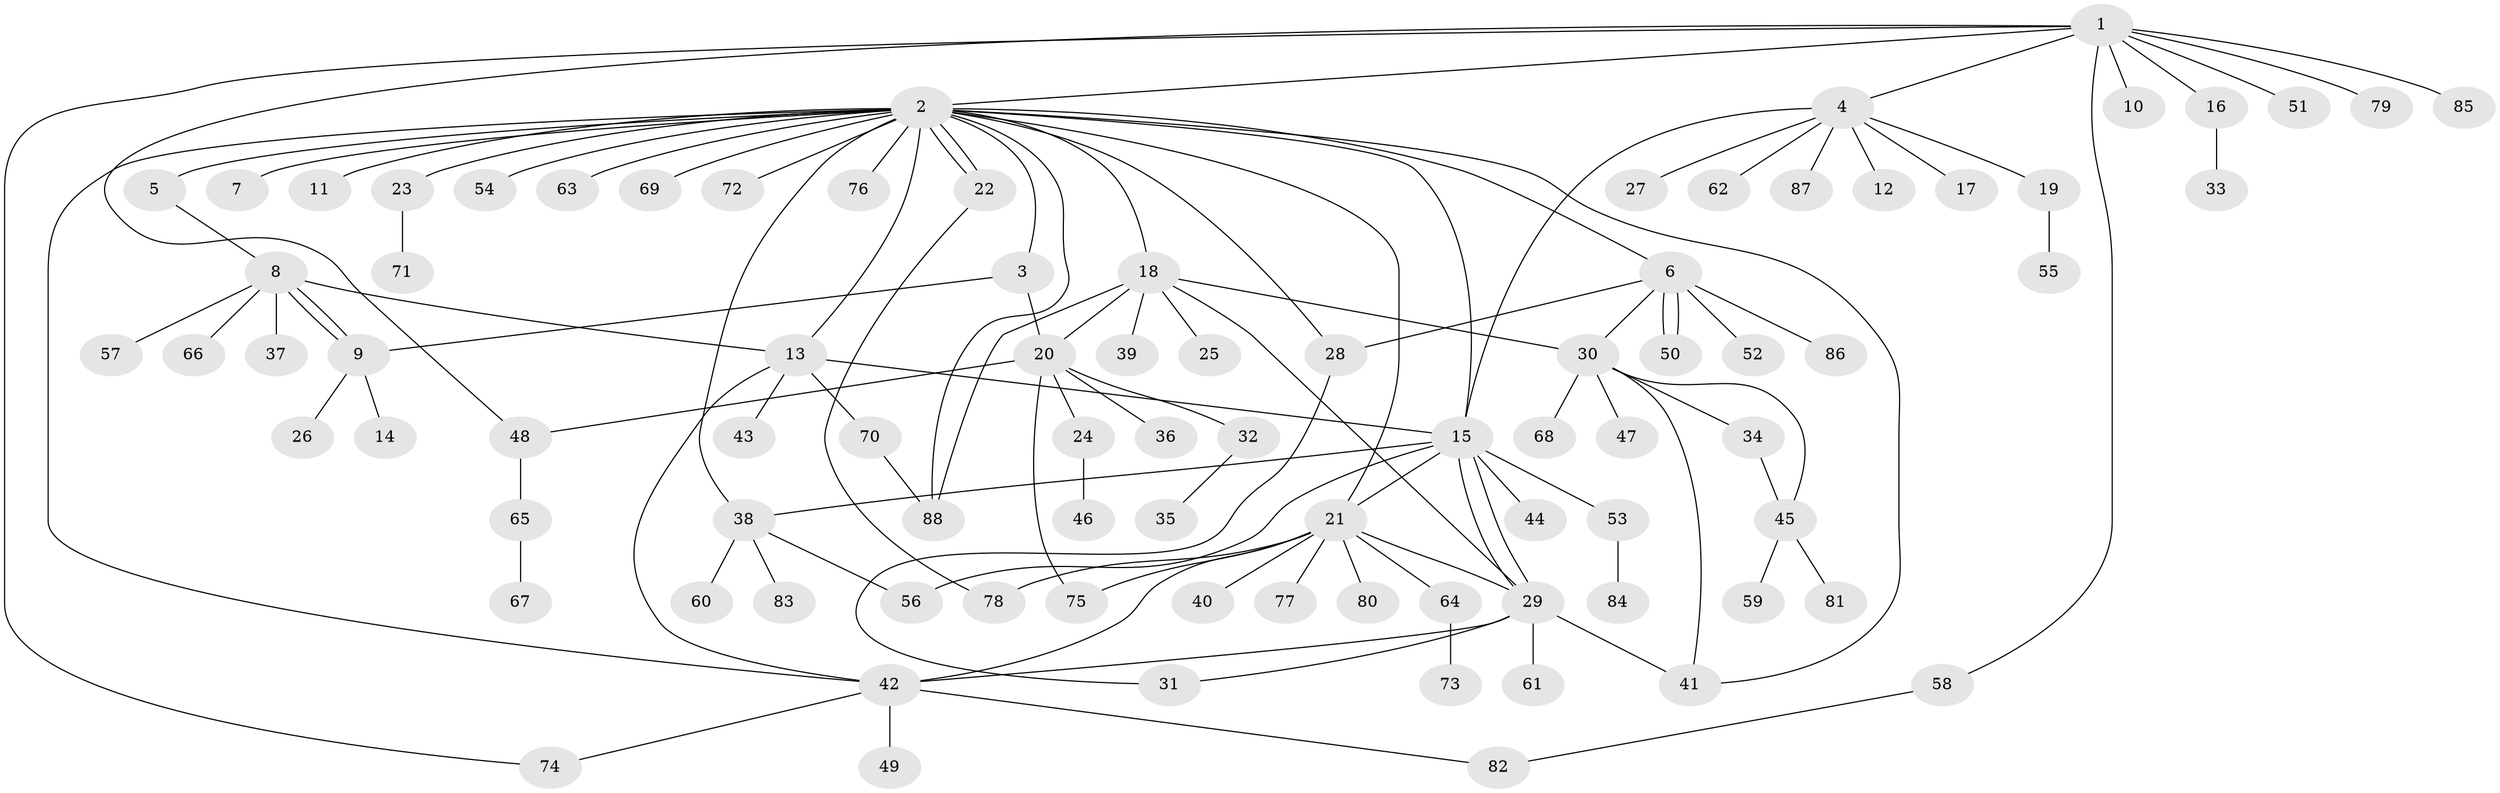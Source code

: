 // Generated by graph-tools (version 1.1) at 2025/35/03/09/25 02:35:33]
// undirected, 88 vertices, 117 edges
graph export_dot {
graph [start="1"]
  node [color=gray90,style=filled];
  1;
  2;
  3;
  4;
  5;
  6;
  7;
  8;
  9;
  10;
  11;
  12;
  13;
  14;
  15;
  16;
  17;
  18;
  19;
  20;
  21;
  22;
  23;
  24;
  25;
  26;
  27;
  28;
  29;
  30;
  31;
  32;
  33;
  34;
  35;
  36;
  37;
  38;
  39;
  40;
  41;
  42;
  43;
  44;
  45;
  46;
  47;
  48;
  49;
  50;
  51;
  52;
  53;
  54;
  55;
  56;
  57;
  58;
  59;
  60;
  61;
  62;
  63;
  64;
  65;
  66;
  67;
  68;
  69;
  70;
  71;
  72;
  73;
  74;
  75;
  76;
  77;
  78;
  79;
  80;
  81;
  82;
  83;
  84;
  85;
  86;
  87;
  88;
  1 -- 2;
  1 -- 4;
  1 -- 10;
  1 -- 16;
  1 -- 48;
  1 -- 51;
  1 -- 58;
  1 -- 74;
  1 -- 79;
  1 -- 85;
  2 -- 3;
  2 -- 5;
  2 -- 6;
  2 -- 7;
  2 -- 11;
  2 -- 13;
  2 -- 15;
  2 -- 18;
  2 -- 21;
  2 -- 22;
  2 -- 22;
  2 -- 23;
  2 -- 28;
  2 -- 38;
  2 -- 41;
  2 -- 42;
  2 -- 54;
  2 -- 63;
  2 -- 69;
  2 -- 72;
  2 -- 76;
  2 -- 88;
  3 -- 9;
  3 -- 20;
  4 -- 12;
  4 -- 15;
  4 -- 17;
  4 -- 19;
  4 -- 27;
  4 -- 62;
  4 -- 87;
  5 -- 8;
  6 -- 28;
  6 -- 30;
  6 -- 50;
  6 -- 50;
  6 -- 52;
  6 -- 86;
  8 -- 9;
  8 -- 9;
  8 -- 13;
  8 -- 37;
  8 -- 57;
  8 -- 66;
  9 -- 14;
  9 -- 26;
  13 -- 15;
  13 -- 42;
  13 -- 43;
  13 -- 70;
  15 -- 21;
  15 -- 29;
  15 -- 29;
  15 -- 38;
  15 -- 44;
  15 -- 53;
  15 -- 56;
  16 -- 33;
  18 -- 20;
  18 -- 25;
  18 -- 29;
  18 -- 30;
  18 -- 39;
  18 -- 88;
  19 -- 55;
  20 -- 24;
  20 -- 32;
  20 -- 36;
  20 -- 48;
  20 -- 75;
  21 -- 29;
  21 -- 40;
  21 -- 42;
  21 -- 64;
  21 -- 75;
  21 -- 77;
  21 -- 78;
  21 -- 80;
  22 -- 78;
  23 -- 71;
  24 -- 46;
  28 -- 31;
  29 -- 31;
  29 -- 41;
  29 -- 42;
  29 -- 61;
  30 -- 34;
  30 -- 41;
  30 -- 45;
  30 -- 47;
  30 -- 68;
  32 -- 35;
  34 -- 45;
  38 -- 56;
  38 -- 60;
  38 -- 83;
  42 -- 49;
  42 -- 74;
  42 -- 82;
  45 -- 59;
  45 -- 81;
  48 -- 65;
  53 -- 84;
  58 -- 82;
  64 -- 73;
  65 -- 67;
  70 -- 88;
}
